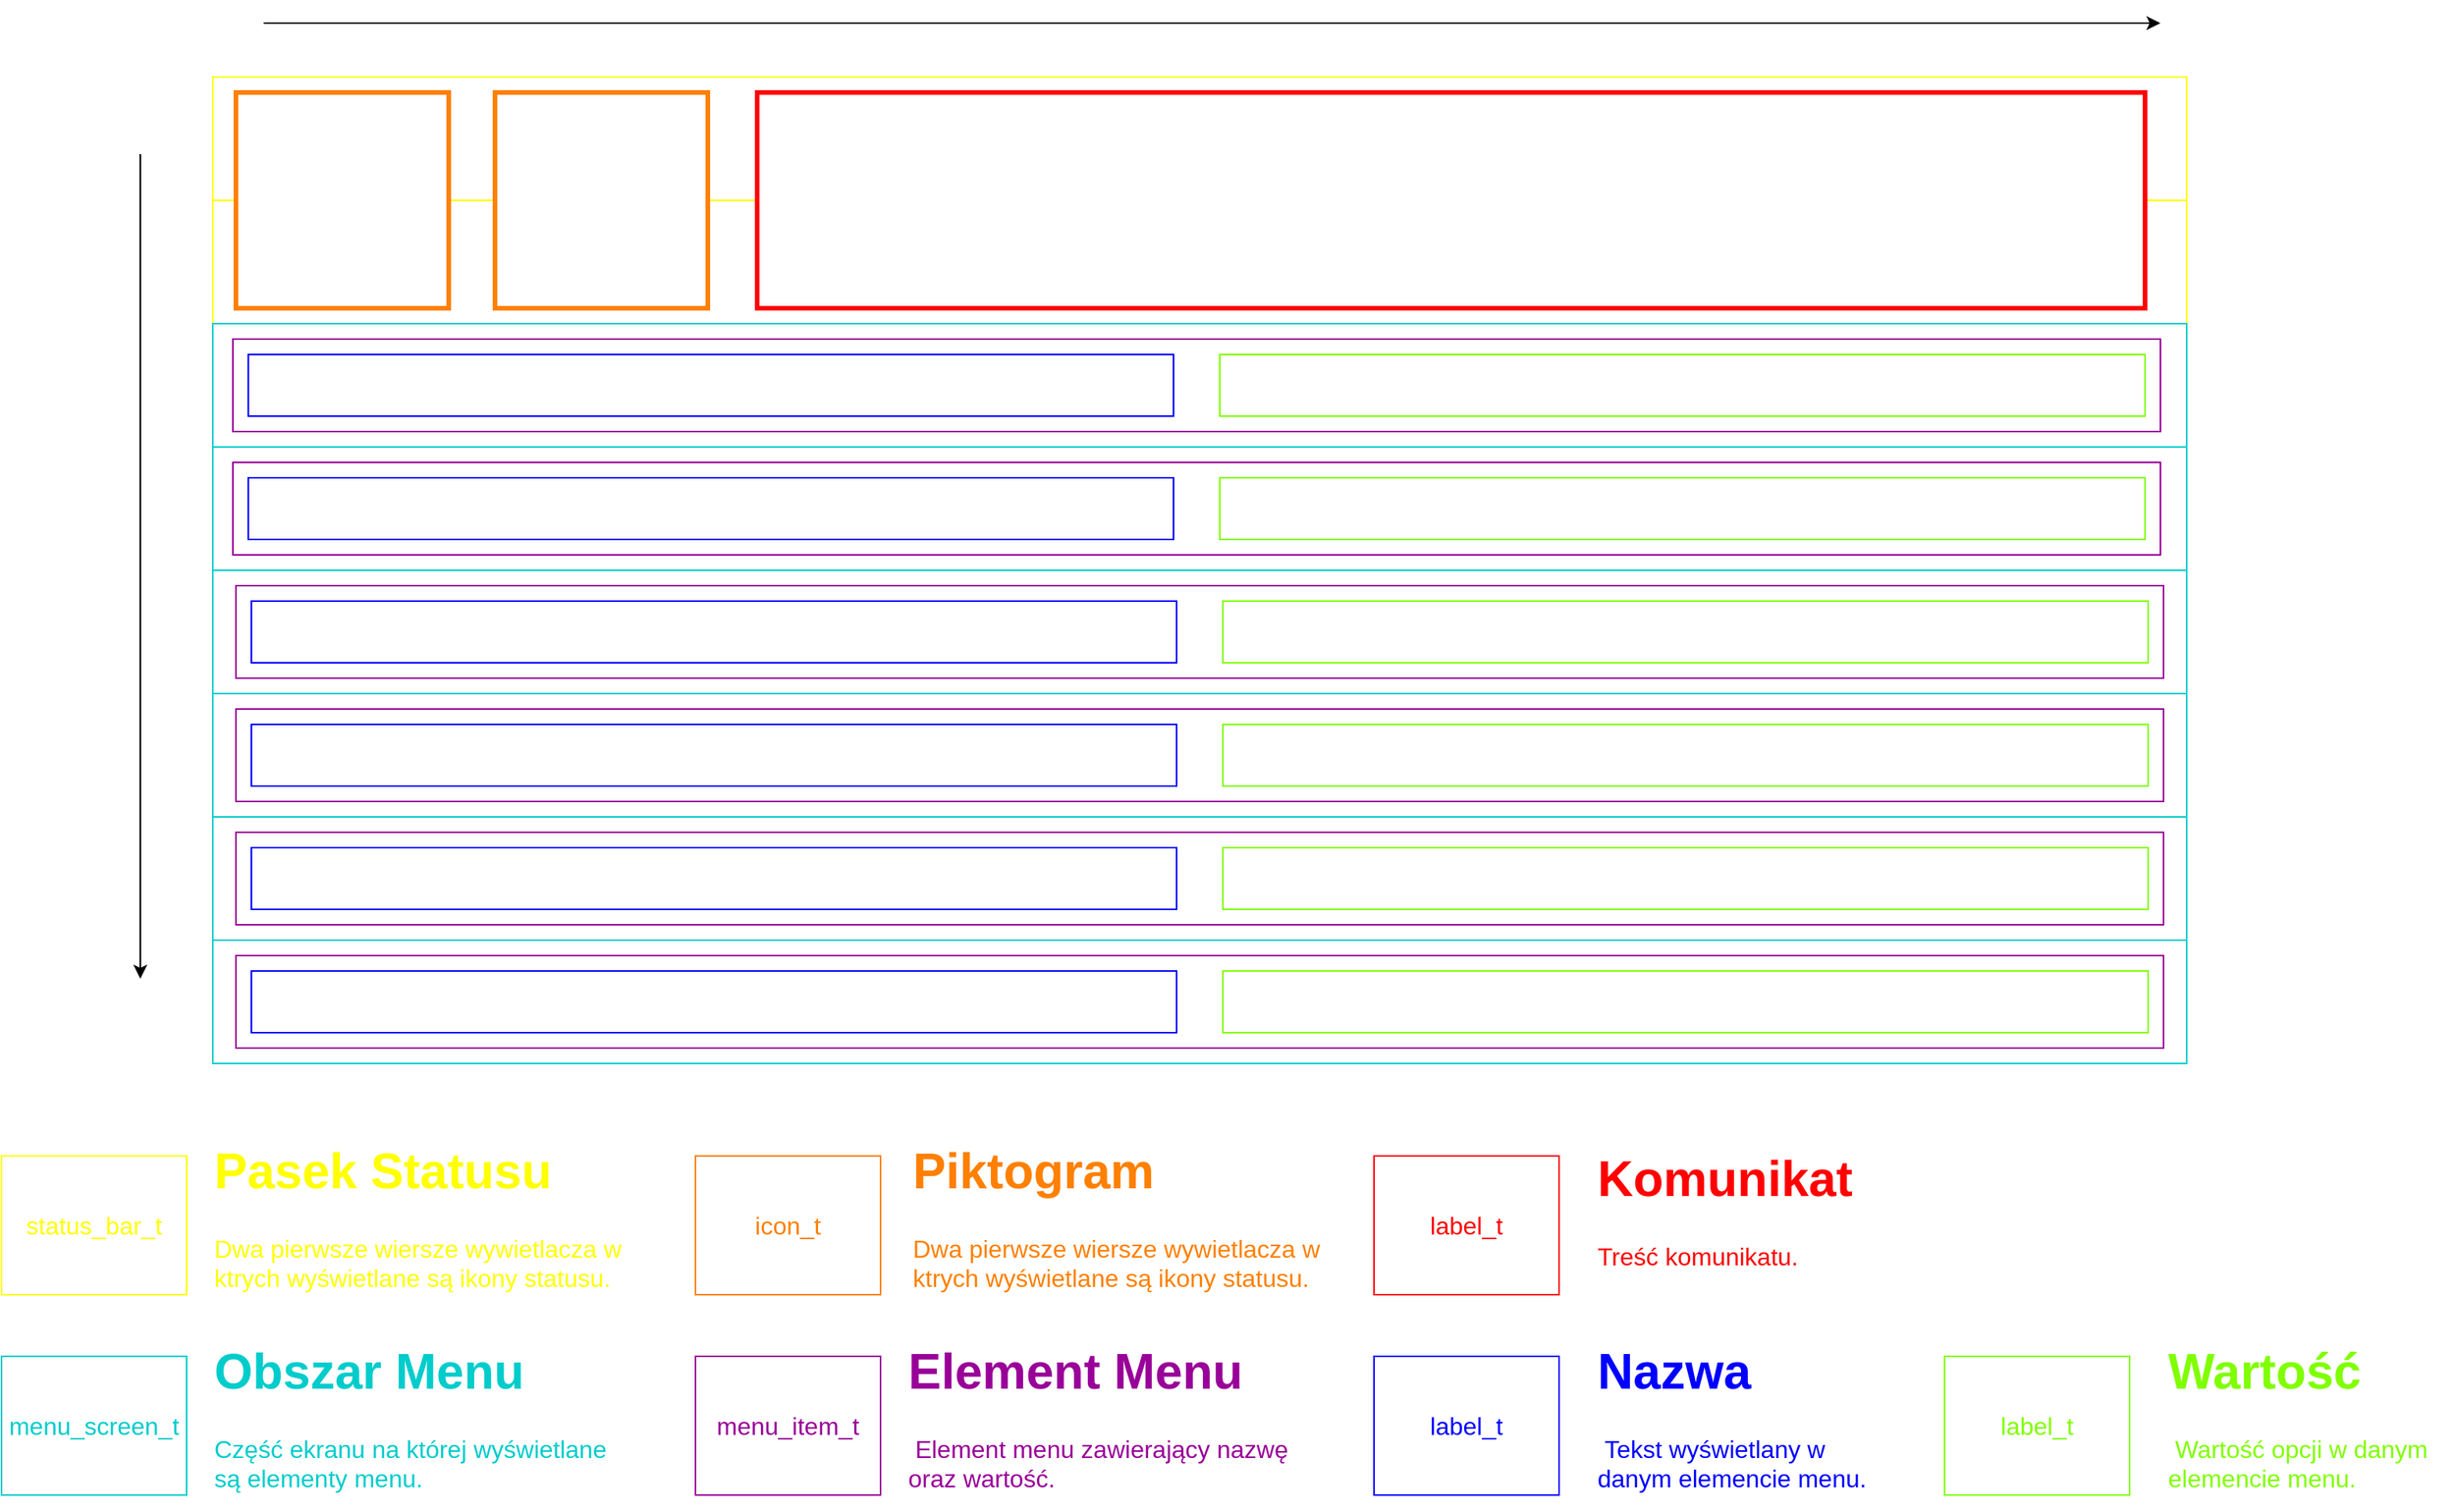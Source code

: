 <mxfile version="20.3.0" type="device"><diagram id="Lowz9sC7_kU7T0DmIGHn" name="Strona-1"><mxGraphModel dx="2024" dy="1223" grid="1" gridSize="10" guides="1" tooltips="1" connect="1" arrows="1" fold="1" page="1" pageScale="1" pageWidth="1654" pageHeight="1169" math="0" shadow="0"><root><mxCell id="0"/><mxCell id="1" parent="0"/><mxCell id="FqRejNQIeA8avpxNbqDM-6" value="" style="rounded=0;whiteSpace=wrap;html=1;strokeColor=#FFFF00;" parent="1" vertex="1"><mxGeometry x="177" y="90" width="1280" height="80" as="geometry"/></mxCell><mxCell id="FqRejNQIeA8avpxNbqDM-14" value="" style="rounded=0;whiteSpace=wrap;html=1;strokeColor=#FFFF00;" parent="1" vertex="1"><mxGeometry x="177" y="170" width="1280" height="80" as="geometry"/></mxCell><mxCell id="FqRejNQIeA8avpxNbqDM-15" value="" style="rounded=0;whiteSpace=wrap;html=1;strokeColor=#00CCCC;" parent="1" vertex="1"><mxGeometry x="177" y="250" width="1280" height="80" as="geometry"/></mxCell><mxCell id="FqRejNQIeA8avpxNbqDM-16" value="" style="rounded=0;whiteSpace=wrap;html=1;strokeColor=#00CCCC;" parent="1" vertex="1"><mxGeometry x="177" y="330" width="1280" height="80" as="geometry"/></mxCell><mxCell id="FqRejNQIeA8avpxNbqDM-17" value="" style="rounded=0;whiteSpace=wrap;html=1;strokeColor=#00CCCC;" parent="1" vertex="1"><mxGeometry x="177" y="410" width="1280" height="80" as="geometry"/></mxCell><mxCell id="FqRejNQIeA8avpxNbqDM-18" value="" style="rounded=0;whiteSpace=wrap;html=1;strokeColor=#00CCCC;" parent="1" vertex="1"><mxGeometry x="177" y="490" width="1280" height="80" as="geometry"/></mxCell><mxCell id="FqRejNQIeA8avpxNbqDM-19" value="" style="rounded=0;whiteSpace=wrap;html=1;strokeColor=#00CCCC;" parent="1" vertex="1"><mxGeometry x="177" y="570" width="1280" height="80" as="geometry"/></mxCell><mxCell id="FqRejNQIeA8avpxNbqDM-20" value="" style="rounded=0;whiteSpace=wrap;html=1;strokeColor=#00CCCC;" parent="1" vertex="1"><mxGeometry x="177" y="650" width="1280" height="80" as="geometry"/></mxCell><mxCell id="FqRejNQIeA8avpxNbqDM-21" value="menu_screen_t" style="rounded=0;whiteSpace=wrap;html=1;strokeColor=#00CCCC;fontSize=16;fontColor=#00CCCC;" parent="1" vertex="1"><mxGeometry x="40" y="920" width="120" height="90" as="geometry"/></mxCell><mxCell id="FqRejNQIeA8avpxNbqDM-22" value="status_bar_t" style="rounded=0;whiteSpace=wrap;html=1;strokeColor=#FFFF00;fontSize=16;fontColor=#FFFF00;" parent="1" vertex="1"><mxGeometry x="40" y="790" width="120" height="90" as="geometry"/></mxCell><mxCell id="FqRejNQIeA8avpxNbqDM-35" style="edgeStyle=orthogonalEdgeStyle;rounded=0;orthogonalLoop=1;jettySize=auto;html=1;exitX=0.5;exitY=1;exitDx=0;exitDy=0;entryX=0.5;entryY=0;entryDx=0;entryDy=0;fontSize=25;fontColor=#FFFFFF;" parent="1" source="FqRejNQIeA8avpxNbqDM-23" target="FqRejNQIeA8avpxNbqDM-30" edge="1"><mxGeometry relative="1" as="geometry"/></mxCell><mxCell id="FqRejNQIeA8avpxNbqDM-23" value="0" style="text;html=1;strokeColor=none;fillColor=none;align=center;verticalAlign=middle;whiteSpace=wrap;rounded=0;fontSize=25;fontColor=#FFFFFF;" parent="1" vertex="1"><mxGeometry x="100" y="110" width="60" height="30" as="geometry"/></mxCell><mxCell id="FqRejNQIeA8avpxNbqDM-30" value="7" style="text;html=1;strokeColor=none;fillColor=none;align=center;verticalAlign=middle;whiteSpace=wrap;rounded=0;fontSize=25;fontColor=#FFFFFF;" parent="1" vertex="1"><mxGeometry x="100" y="675" width="60" height="30" as="geometry"/></mxCell><mxCell id="FqRejNQIeA8avpxNbqDM-34" style="edgeStyle=orthogonalEdgeStyle;rounded=0;orthogonalLoop=1;jettySize=auto;html=1;exitX=1;exitY=0.5;exitDx=0;exitDy=0;entryX=0;entryY=0.5;entryDx=0;entryDy=0;fontSize=25;fontColor=#FFFFFF;" parent="1" source="FqRejNQIeA8avpxNbqDM-31" target="FqRejNQIeA8avpxNbqDM-32" edge="1"><mxGeometry relative="1" as="geometry"/></mxCell><mxCell id="FqRejNQIeA8avpxNbqDM-31" value="0" style="text;html=1;strokeColor=none;fillColor=none;align=center;verticalAlign=middle;whiteSpace=wrap;rounded=0;fontSize=25;fontColor=#FFFFFF;" parent="1" vertex="1"><mxGeometry x="150" y="40" width="60" height="30" as="geometry"/></mxCell><mxCell id="FqRejNQIeA8avpxNbqDM-32" value="127" style="text;html=1;strokeColor=none;fillColor=none;align=center;verticalAlign=middle;whiteSpace=wrap;rounded=0;fontSize=25;fontColor=#FFFFFF;" parent="1" vertex="1"><mxGeometry x="1440" y="40" width="60" height="30" as="geometry"/></mxCell><mxCell id="FqRejNQIeA8avpxNbqDM-36" value="" style="rounded=0;whiteSpace=wrap;html=1;strokeColor=#990099;fontSize=25;fontColor=#FFFFFF;" parent="1" vertex="1"><mxGeometry x="190" y="260" width="1250" height="60" as="geometry"/></mxCell><mxCell id="FqRejNQIeA8avpxNbqDM-37" value="" style="rounded=0;whiteSpace=wrap;html=1;strokeColor=#0000FF;fontSize=25;fontColor=#FFFFFF;" parent="1" vertex="1"><mxGeometry x="200" y="270" width="600" height="40" as="geometry"/></mxCell><mxCell id="FqRejNQIeA8avpxNbqDM-39" value="" style="rounded=0;whiteSpace=wrap;html=1;strokeColor=#80FF00;fontSize=25;fontColor=#FFFFFF;" parent="1" vertex="1"><mxGeometry x="830" y="270" width="600" height="40" as="geometry"/></mxCell><mxCell id="FqRejNQIeA8avpxNbqDM-40" value="" style="rounded=0;whiteSpace=wrap;html=1;strokeColor=#990099;fontSize=25;fontColor=#FFFFFF;" parent="1" vertex="1"><mxGeometry x="190" y="340" width="1250" height="60" as="geometry"/></mxCell><mxCell id="FqRejNQIeA8avpxNbqDM-41" value="" style="rounded=0;whiteSpace=wrap;html=1;strokeColor=#0000FF;fontSize=25;fontColor=#FFFFFF;" parent="1" vertex="1"><mxGeometry x="200" y="350" width="600" height="40" as="geometry"/></mxCell><mxCell id="FqRejNQIeA8avpxNbqDM-42" value="" style="rounded=0;whiteSpace=wrap;html=1;strokeColor=#80FF00;fontSize=25;fontColor=#FFFFFF;" parent="1" vertex="1"><mxGeometry x="830" y="350" width="600" height="40" as="geometry"/></mxCell><mxCell id="FqRejNQIeA8avpxNbqDM-43" value="" style="rounded=0;whiteSpace=wrap;html=1;strokeColor=#990099;fontSize=25;fontColor=#FFFFFF;" parent="1" vertex="1"><mxGeometry x="192" y="420" width="1250" height="60" as="geometry"/></mxCell><mxCell id="FqRejNQIeA8avpxNbqDM-44" value="" style="rounded=0;whiteSpace=wrap;html=1;strokeColor=#0000FF;fontSize=25;fontColor=#FFFFFF;" parent="1" vertex="1"><mxGeometry x="202" y="430" width="600" height="40" as="geometry"/></mxCell><mxCell id="FqRejNQIeA8avpxNbqDM-45" value="" style="rounded=0;whiteSpace=wrap;html=1;strokeColor=#80FF00;fontSize=25;fontColor=#FFFFFF;" parent="1" vertex="1"><mxGeometry x="832" y="430" width="600" height="40" as="geometry"/></mxCell><mxCell id="FqRejNQIeA8avpxNbqDM-46" value="" style="rounded=0;whiteSpace=wrap;html=1;strokeColor=#990099;fontSize=25;fontColor=#FFFFFF;" parent="1" vertex="1"><mxGeometry x="192" y="500" width="1250" height="60" as="geometry"/></mxCell><mxCell id="FqRejNQIeA8avpxNbqDM-47" value="" style="rounded=0;whiteSpace=wrap;html=1;strokeColor=#0000FF;fontSize=25;fontColor=#FFFFFF;" parent="1" vertex="1"><mxGeometry x="202" y="510" width="600" height="40" as="geometry"/></mxCell><mxCell id="FqRejNQIeA8avpxNbqDM-48" value="" style="rounded=0;whiteSpace=wrap;html=1;strokeColor=#80FF00;fontSize=25;fontColor=#FFFFFF;" parent="1" vertex="1"><mxGeometry x="832" y="510" width="600" height="40" as="geometry"/></mxCell><mxCell id="FqRejNQIeA8avpxNbqDM-49" value="" style="rounded=0;whiteSpace=wrap;html=1;strokeColor=#990099;fontSize=25;fontColor=#FFFFFF;" parent="1" vertex="1"><mxGeometry x="192" y="580" width="1250" height="60" as="geometry"/></mxCell><mxCell id="FqRejNQIeA8avpxNbqDM-50" value="" style="rounded=0;whiteSpace=wrap;html=1;strokeColor=#0000FF;fontSize=25;fontColor=#FFFFFF;" parent="1" vertex="1"><mxGeometry x="202" y="590" width="600" height="40" as="geometry"/></mxCell><mxCell id="FqRejNQIeA8avpxNbqDM-51" value="" style="rounded=0;whiteSpace=wrap;html=1;strokeColor=#80FF00;fontSize=25;fontColor=#FFFFFF;" parent="1" vertex="1"><mxGeometry x="832" y="590" width="600" height="40" as="geometry"/></mxCell><mxCell id="FqRejNQIeA8avpxNbqDM-52" value="" style="rounded=0;whiteSpace=wrap;html=1;strokeColor=#990099;fontSize=25;fontColor=#FFFFFF;" parent="1" vertex="1"><mxGeometry x="192" y="660" width="1250" height="60" as="geometry"/></mxCell><mxCell id="FqRejNQIeA8avpxNbqDM-53" value="" style="rounded=0;whiteSpace=wrap;html=1;strokeColor=#0000FF;fontSize=25;fontColor=#FFFFFF;" parent="1" vertex="1"><mxGeometry x="202" y="670" width="600" height="40" as="geometry"/></mxCell><mxCell id="FqRejNQIeA8avpxNbqDM-54" value="" style="rounded=0;whiteSpace=wrap;html=1;strokeColor=#80FF00;fontSize=25;fontColor=#FFFFFF;" parent="1" vertex="1"><mxGeometry x="832" y="670" width="600" height="40" as="geometry"/></mxCell><mxCell id="FqRejNQIeA8avpxNbqDM-56" value="menu_item_t" style="rounded=0;whiteSpace=wrap;html=1;strokeColor=#990099;fontSize=16;fontColor=#990099;" parent="1" vertex="1"><mxGeometry x="490" y="920" width="120" height="90" as="geometry"/></mxCell><mxCell id="FqRejNQIeA8avpxNbqDM-57" value="label_t" style="rounded=0;whiteSpace=wrap;html=1;strokeColor=#0000FF;fontSize=16;fontColor=#0000FF;" parent="1" vertex="1"><mxGeometry x="930" y="920" width="120" height="90" as="geometry"/></mxCell><mxCell id="FqRejNQIeA8avpxNbqDM-58" value="label_t" style="rounded=0;whiteSpace=wrap;html=1;strokeColor=#80FF00;fontSize=16;fontColor=#80FF00;" parent="1" vertex="1"><mxGeometry x="1300" y="920" width="120" height="90" as="geometry"/></mxCell><mxCell id="FqRejNQIeA8avpxNbqDM-60" value="" style="rounded=0;whiteSpace=wrap;html=1;strokeColor=#FF8000;fontSize=25;fontColor=#80FF00;strokeWidth=3;" parent="1" vertex="1"><mxGeometry x="192" y="100" width="138" height="140" as="geometry"/></mxCell><mxCell id="FqRejNQIeA8avpxNbqDM-61" value="" style="rounded=0;whiteSpace=wrap;html=1;strokeColor=#FF0000;fontSize=25;fontColor=#FF0000;strokeWidth=3;" parent="1" vertex="1"><mxGeometry x="530" y="100" width="900" height="140" as="geometry"/></mxCell><mxCell id="FqRejNQIeA8avpxNbqDM-62" value="" style="rounded=0;whiteSpace=wrap;html=1;strokeColor=#FF8000;fontSize=25;fontColor=#80FF00;strokeWidth=3;" parent="1" vertex="1"><mxGeometry x="360" y="100" width="138" height="140" as="geometry"/></mxCell><mxCell id="FqRejNQIeA8avpxNbqDM-63" value="icon_t" style="rounded=0;whiteSpace=wrap;html=1;strokeColor=#FF8000;strokeWidth=1;fontSize=16;fontColor=#FF8000;" parent="1" vertex="1"><mxGeometry x="490" y="790" width="120" height="90" as="geometry"/></mxCell><mxCell id="FqRejNQIeA8avpxNbqDM-65" value="&lt;h1&gt;Nazwa&lt;/h1&gt;&lt;p&gt;&amp;nbsp;Tekst wyświetlany w danym elemencie menu.&lt;/p&gt;" style="text;html=1;strokeColor=none;fillColor=none;spacing=5;spacingTop=-20;whiteSpace=wrap;overflow=hidden;rounded=0;strokeWidth=1;fontSize=16;fontColor=#0000FF;" parent="1" vertex="1"><mxGeometry x="1070" y="900" width="190" height="120" as="geometry"/></mxCell><mxCell id="FqRejNQIeA8avpxNbqDM-66" value="&lt;h1&gt;Pasek Statusu&lt;/h1&gt;&lt;p&gt;Dwa pierwsze wiersze wywietlacza w ktrych wyświetlane są ikony statusu.&lt;/p&gt;" style="text;html=1;strokeColor=none;fillColor=none;spacing=5;spacingTop=-20;whiteSpace=wrap;overflow=hidden;rounded=0;strokeWidth=1;fontSize=16;fontColor=#FFFF00;" parent="1" vertex="1"><mxGeometry x="173" y="770" width="282" height="120" as="geometry"/></mxCell><mxCell id="FqRejNQIeA8avpxNbqDM-67" value="&lt;h1&gt;Wartość&lt;/h1&gt;&lt;p&gt;&amp;nbsp;Wartość opcji w danym elemencie menu.&lt;/p&gt;" style="text;html=1;strokeColor=none;fillColor=none;spacing=5;spacingTop=-20;whiteSpace=wrap;overflow=hidden;rounded=0;strokeWidth=1;fontSize=16;fontColor=#80FF00;" parent="1" vertex="1"><mxGeometry x="1440" y="900" width="190" height="120" as="geometry"/></mxCell><mxCell id="FqRejNQIeA8avpxNbqDM-68" value="&lt;h1&gt;Element Menu&lt;/h1&gt;&lt;p&gt;&amp;nbsp;Element menu zawierający nazwę oraz wartość.&lt;/p&gt;" style="text;html=1;strokeColor=none;fillColor=none;spacing=5;spacingTop=-20;whiteSpace=wrap;overflow=hidden;rounded=0;strokeWidth=1;fontSize=16;fontColor=#990099;" parent="1" vertex="1"><mxGeometry x="623" y="900" width="280" height="120" as="geometry"/></mxCell><mxCell id="FqRejNQIeA8avpxNbqDM-69" value="&lt;h1&gt;Piktogram&lt;/h1&gt;&lt;p&gt;Dwa pierwsze wiersze wywietlacza w ktrych wyświetlane są ikony statusu.&lt;/p&gt;" style="text;html=1;strokeColor=none;fillColor=none;spacing=5;spacingTop=-20;whiteSpace=wrap;overflow=hidden;rounded=0;strokeWidth=1;fontSize=16;fontColor=#FF8000;" parent="1" vertex="1"><mxGeometry x="626" y="770" width="282" height="120" as="geometry"/></mxCell><mxCell id="FqRejNQIeA8avpxNbqDM-70" value="&lt;h1&gt;Obszar Menu&lt;/h1&gt;&lt;p&gt;Część ekranu na której wyświetlane są elementy menu.&lt;/p&gt;" style="text;html=1;strokeColor=none;fillColor=none;spacing=5;spacingTop=-20;whiteSpace=wrap;overflow=hidden;rounded=0;strokeWidth=1;fontSize=16;fontColor=#00CCCC;" parent="1" vertex="1"><mxGeometry x="173" y="900" width="282" height="120" as="geometry"/></mxCell><mxCell id="FqRejNQIeA8avpxNbqDM-71" value="label_t" style="rounded=0;whiteSpace=wrap;html=1;strokeColor=#FF0000;fontSize=16;fontColor=#FF0000;strokeWidth=1;" parent="1" vertex="1"><mxGeometry x="930" y="790" width="120" height="90" as="geometry"/></mxCell><mxCell id="FqRejNQIeA8avpxNbqDM-72" value="&lt;h1&gt;Komunikat&lt;/h1&gt;&lt;p&gt;Treść komunikatu.&lt;/p&gt;" style="text;html=1;strokeColor=none;fillColor=none;spacing=5;spacingTop=-20;whiteSpace=wrap;overflow=hidden;rounded=0;strokeWidth=1;fontSize=16;fontColor=#FF0000;" parent="1" vertex="1"><mxGeometry x="1070" y="775" width="282" height="120" as="geometry"/></mxCell></root></mxGraphModel></diagram></mxfile>